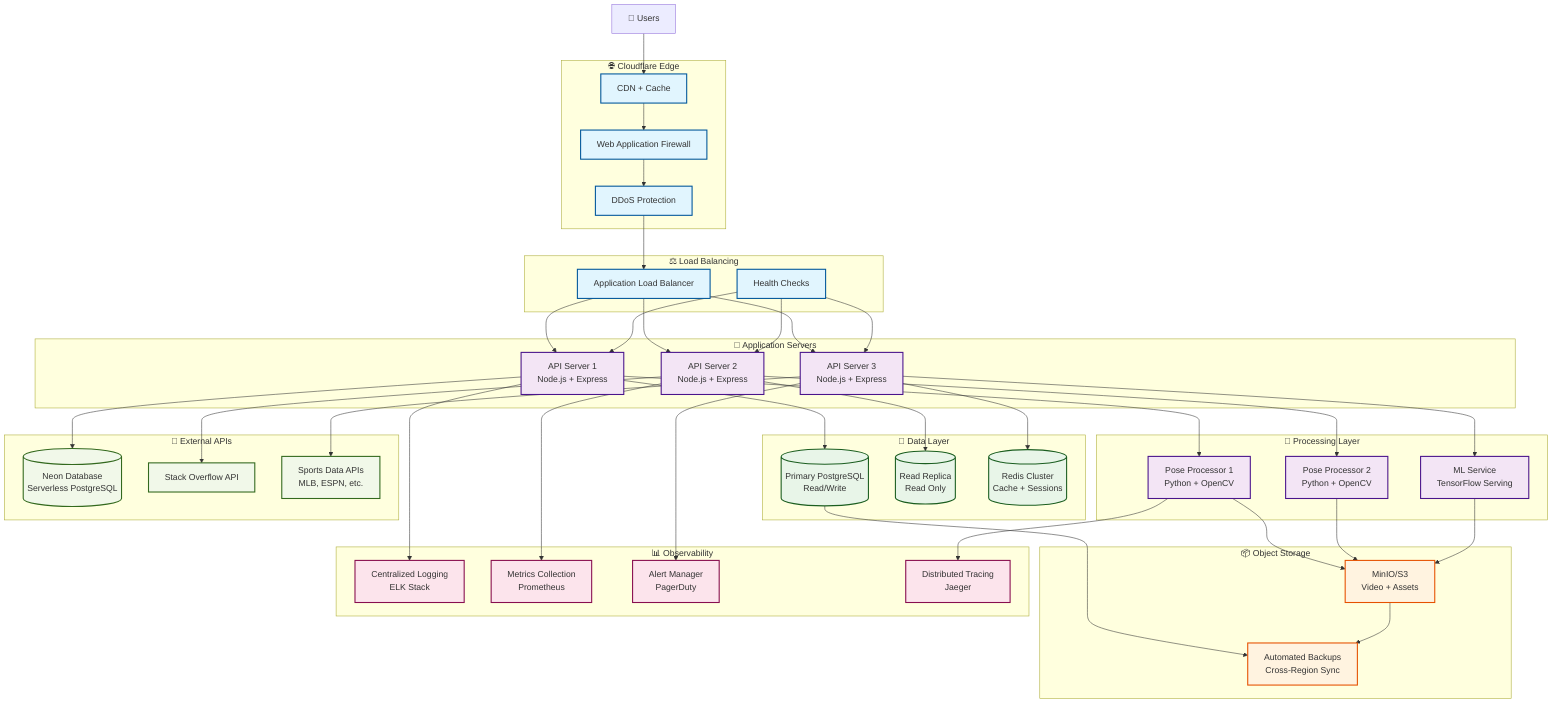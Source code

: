 graph TB
    %% CDN and Edge
    subgraph "🌐 Cloudflare Edge"
        CDN[CDN + Cache]
        WAF[Web Application Firewall]
        DDoS[DDoS Protection]
    end
    
    %% Load Balancing
    subgraph "⚖️ Load Balancing"
        LB[Application Load Balancer]
        HealthCheck[Health Checks]
    end
    
    %% Application Tier
    subgraph "🚀 Application Servers"
        App1[API Server 1<br/>Node.js + Express]
        App2[API Server 2<br/>Node.js + Express]
        App3[API Server 3<br/>Node.js + Express]
    end
    
    %% Processing Tier  
    subgraph "🔄 Processing Layer"
        Worker1[Pose Processor 1<br/>Python + OpenCV]
        Worker2[Pose Processor 2<br/>Python + OpenCV]
        MLService[ML Service<br/>TensorFlow Serving]
    end
    
    %% Data Tier
    subgraph "💾 Data Layer"
        PrimaryDB[(Primary PostgreSQL<br/>Read/Write)]
        ReplicaDB[(Read Replica<br/>Read Only)]
        RedisCluster[(Redis Cluster<br/>Cache + Sessions)]
    end
    
    %% Storage
    subgraph "📦 Object Storage"
        S3[MinIO/S3<br/>Video + Assets]
        Backup[Automated Backups<br/>Cross-Region Sync]
    end
    
    %% Monitoring
    subgraph "📊 Observability"
        Logs[Centralized Logging<br/>ELK Stack]
        Metrics[Metrics Collection<br/>Prometheus]
        Alerts[Alert Manager<br/>PagerDuty]
        Tracing[Distributed Tracing<br/>Jaeger]
    end
    
    %% External Services
    subgraph "🔌 External APIs"
        NeonDB[(Neon Database<br/>Serverless PostgreSQL)]
        SOAPI[Stack Overflow API]
        SportsAPIs[Sports Data APIs<br/>MLB, ESPN, etc.]
    end
    
    %% Traffic Flow
    Users[👥 Users] --> CDN
    CDN --> WAF
    WAF --> DDoS
    DDoS --> LB
    
    LB --> App1
    LB --> App2
    LB --> App3
    
    App1 --> Worker1
    App2 --> Worker2
    App3 --> MLService
    
    App1 --> PrimaryDB
    App2 --> ReplicaDB
    App3 --> RedisCluster
    
    Worker1 --> S3
    Worker2 --> S3
    MLService --> S3
    
    PrimaryDB --> Backup
    S3 --> Backup
    
    App1 --> Logs
    App2 --> Metrics
    App3 --> Alerts
    Worker1 --> Tracing
    
    App1 --> NeonDB
    App2 --> SOAPI
    App3 --> SportsAPIs
    
    HealthCheck --> App1
    HealthCheck --> App2
    HealthCheck --> App3
    
    %% Styling
    classDef edge fill:#e1f5fe,stroke:#01579b,stroke-width:2px
    classDef app fill:#f3e5f5,stroke:#4a148c,stroke-width:2px
    classDef data fill:#e8f5e8,stroke:#1b5e20,stroke-width:2px
    classDef storage fill:#fff3e0,stroke:#e65100,stroke-width:2px
    classDef monitoring fill:#fce4ec,stroke:#880e4f,stroke-width:2px
    classDef external fill:#f1f8e9,stroke:#33691e,stroke-width:2px
    
    class CDN,WAF,DDoS,LB,HealthCheck edge
    class App1,App2,App3,Worker1,Worker2,MLService app
    class PrimaryDB,ReplicaDB,RedisCluster data
    class S3,Backup storage
    class Logs,Metrics,Alerts,Tracing monitoring
    class NeonDB,SOAPI,SportsAPIs external